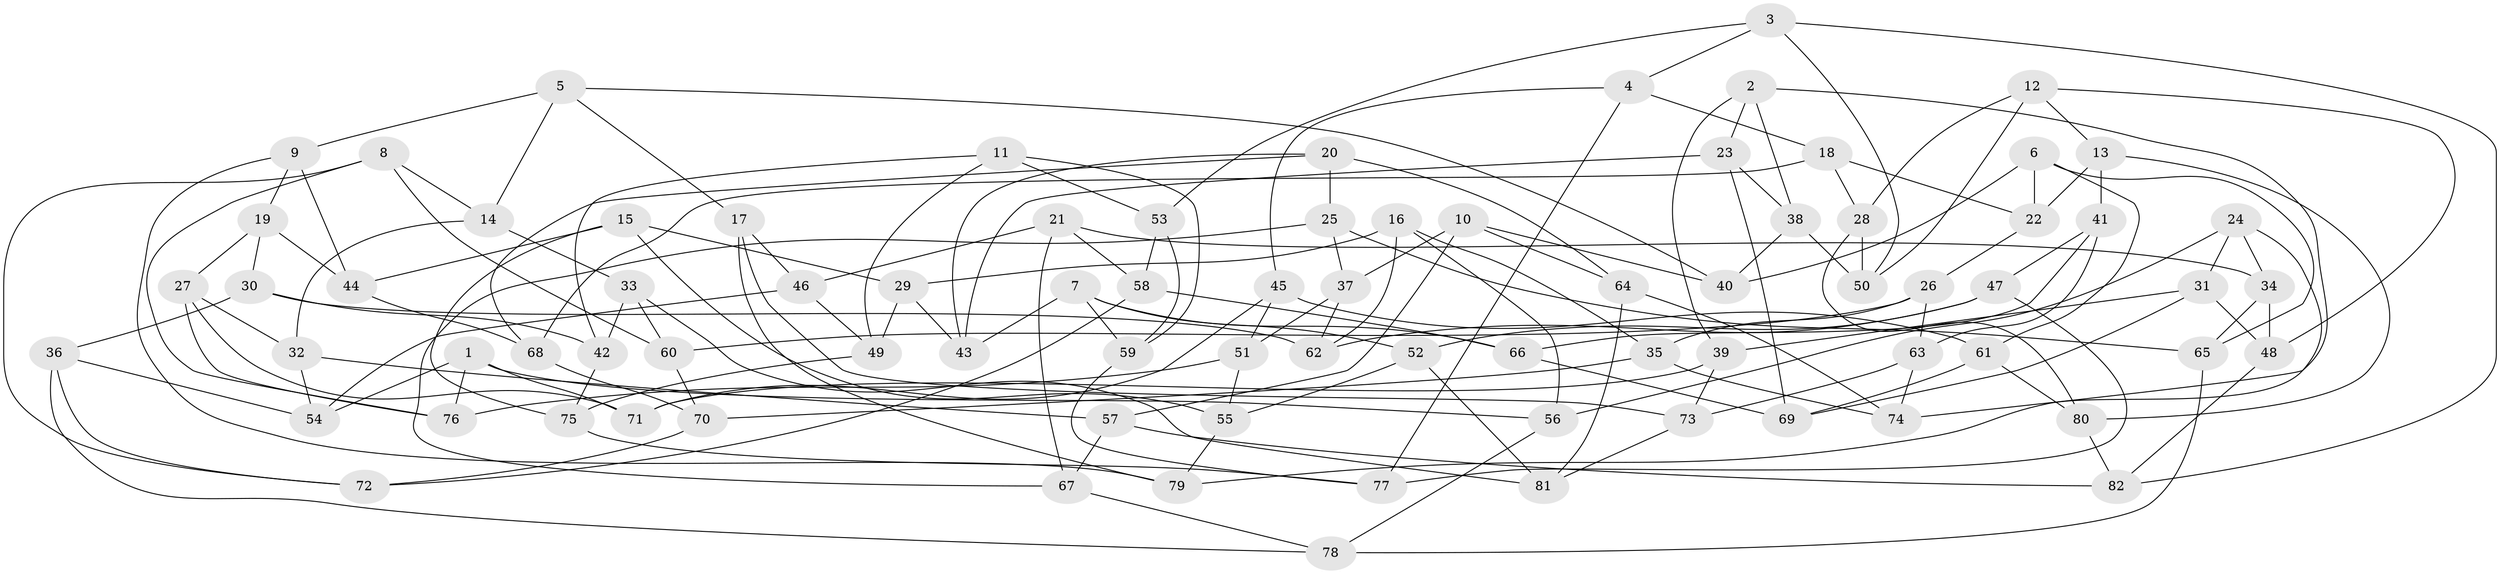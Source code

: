 // Generated by graph-tools (version 1.1) at 2025/11/02/27/25 16:11:47]
// undirected, 82 vertices, 164 edges
graph export_dot {
graph [start="1"]
  node [color=gray90,style=filled];
  1;
  2;
  3;
  4;
  5;
  6;
  7;
  8;
  9;
  10;
  11;
  12;
  13;
  14;
  15;
  16;
  17;
  18;
  19;
  20;
  21;
  22;
  23;
  24;
  25;
  26;
  27;
  28;
  29;
  30;
  31;
  32;
  33;
  34;
  35;
  36;
  37;
  38;
  39;
  40;
  41;
  42;
  43;
  44;
  45;
  46;
  47;
  48;
  49;
  50;
  51;
  52;
  53;
  54;
  55;
  56;
  57;
  58;
  59;
  60;
  61;
  62;
  63;
  64;
  65;
  66;
  67;
  68;
  69;
  70;
  71;
  72;
  73;
  74;
  75;
  76;
  77;
  78;
  79;
  80;
  81;
  82;
  1 -- 56;
  1 -- 54;
  1 -- 76;
  1 -- 71;
  2 -- 74;
  2 -- 39;
  2 -- 38;
  2 -- 23;
  3 -- 50;
  3 -- 4;
  3 -- 82;
  3 -- 53;
  4 -- 18;
  4 -- 45;
  4 -- 77;
  5 -- 14;
  5 -- 40;
  5 -- 9;
  5 -- 17;
  6 -- 40;
  6 -- 22;
  6 -- 65;
  6 -- 61;
  7 -- 52;
  7 -- 59;
  7 -- 66;
  7 -- 43;
  8 -- 14;
  8 -- 76;
  8 -- 72;
  8 -- 60;
  9 -- 44;
  9 -- 79;
  9 -- 19;
  10 -- 57;
  10 -- 64;
  10 -- 40;
  10 -- 37;
  11 -- 53;
  11 -- 49;
  11 -- 42;
  11 -- 59;
  12 -- 28;
  12 -- 13;
  12 -- 48;
  12 -- 50;
  13 -- 80;
  13 -- 41;
  13 -- 22;
  14 -- 33;
  14 -- 32;
  15 -- 75;
  15 -- 29;
  15 -- 55;
  15 -- 44;
  16 -- 35;
  16 -- 29;
  16 -- 62;
  16 -- 56;
  17 -- 79;
  17 -- 73;
  17 -- 46;
  18 -- 28;
  18 -- 22;
  18 -- 68;
  19 -- 27;
  19 -- 44;
  19 -- 30;
  20 -- 68;
  20 -- 43;
  20 -- 64;
  20 -- 25;
  21 -- 67;
  21 -- 58;
  21 -- 46;
  21 -- 34;
  22 -- 26;
  23 -- 69;
  23 -- 43;
  23 -- 38;
  24 -- 34;
  24 -- 79;
  24 -- 56;
  24 -- 31;
  25 -- 37;
  25 -- 67;
  25 -- 65;
  26 -- 35;
  26 -- 63;
  26 -- 60;
  27 -- 71;
  27 -- 32;
  27 -- 76;
  28 -- 80;
  28 -- 50;
  29 -- 43;
  29 -- 49;
  30 -- 42;
  30 -- 62;
  30 -- 36;
  31 -- 39;
  31 -- 69;
  31 -- 48;
  32 -- 54;
  32 -- 57;
  33 -- 81;
  33 -- 60;
  33 -- 42;
  34 -- 48;
  34 -- 65;
  35 -- 70;
  35 -- 74;
  36 -- 78;
  36 -- 72;
  36 -- 54;
  37 -- 51;
  37 -- 62;
  38 -- 50;
  38 -- 40;
  39 -- 71;
  39 -- 73;
  41 -- 47;
  41 -- 63;
  41 -- 66;
  42 -- 75;
  44 -- 68;
  45 -- 71;
  45 -- 51;
  45 -- 61;
  46 -- 54;
  46 -- 49;
  47 -- 77;
  47 -- 52;
  47 -- 62;
  48 -- 82;
  49 -- 75;
  51 -- 76;
  51 -- 55;
  52 -- 55;
  52 -- 81;
  53 -- 59;
  53 -- 58;
  55 -- 79;
  56 -- 78;
  57 -- 67;
  57 -- 82;
  58 -- 72;
  58 -- 66;
  59 -- 77;
  60 -- 70;
  61 -- 69;
  61 -- 80;
  63 -- 73;
  63 -- 74;
  64 -- 81;
  64 -- 74;
  65 -- 78;
  66 -- 69;
  67 -- 78;
  68 -- 70;
  70 -- 72;
  73 -- 81;
  75 -- 77;
  80 -- 82;
}

